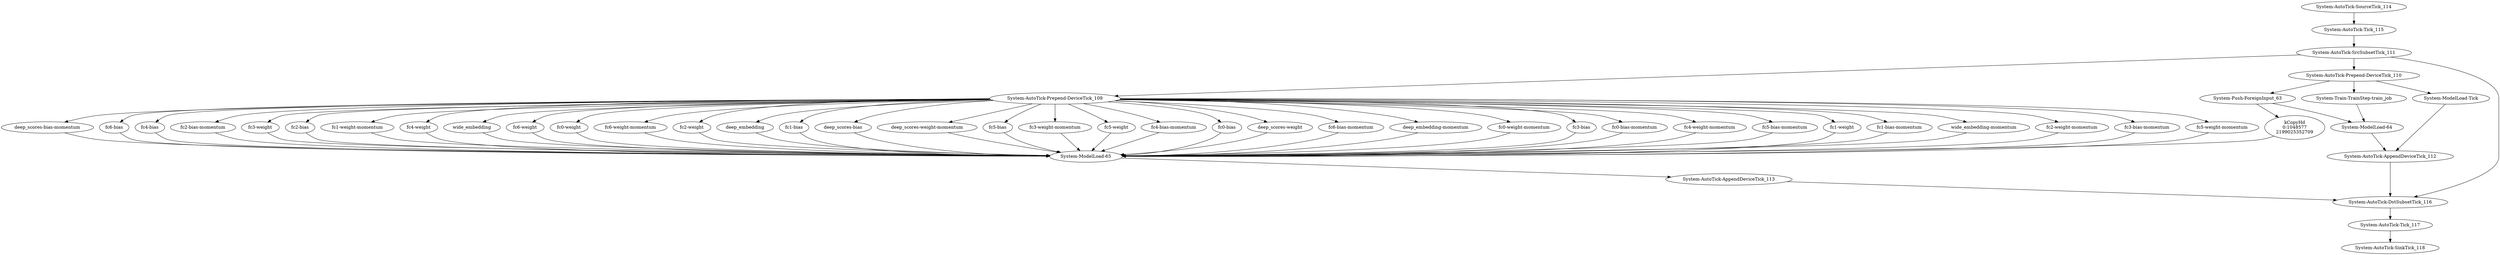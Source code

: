 digraph {
"7377" [label="System-Push-ForeignInput_63"]
"7378" [label="System-ModelLoad-Tick"]
"7379" [label="deep_scores-bias-momentum"]
"7380" [label="fc6-bias"]
"7381" [label="fc4-bias"]
"7382" [label="fc2-bias-momentum"]
"7383" [label="fc3-weight"]
"7384" [label="fc2-bias"]
"7385" [label="fc1-weight-momentum"]
"7386" [label="fc4-weight"]
"7387" [label="wide_embedding"]
"7388" [label="fc6-weight"]
"7389" [label="fc0-weight"]
"7390" [label="fc6-weight-momentum"]
"7391" [label="fc2-weight"]
"7392" [label="deep_embedding"]
"7393" [label="fc1-bias"]
"7394" [label="deep_scores-bias"]
"7395" [label="System-Train-TrainStep-train_job"]
"7396" [label="deep_scores-weight-momentum"]
"7397" [label="fc5-bias"]
"7398" [label="fc3-weight-momentum"]
"7399" [label="fc5-weight"]
"7400" [label="fc4-bias-momentum"]
"7401" [label="fc0-bias"]
"7402" [label="deep_scores-weight"]
"7403" [label="fc6-bias-momentum"]
"7404" [label="deep_embedding-momentum"]
"7405" [label="fc0-weight-momentum"]
"7406" [label="fc3-bias"]
"7407" [label="fc0-bias-momentum"]
"7408" [label="fc4-weight-momentum"]
"7409" [label="fc5-bias-momentum"]
"7410" [label="fc1-weight"]
"7411" [label="fc1-bias-momentum"]
"7412" [label="wide_embedding-momentum"]
"7413" [label="fc2-weight-momentum"]
"7414" [label="fc3-bias-momentum"]
"7415" [label="fc5-weight-momentum"]
"7416" [label="System-ModelLoad-64"]
"7417" [label="System-ModelLoad-65"]
"7418" [label="System-AutoTick-Prepend-DeviceTick_109"]
"7419" [label="System-AutoTick-Prepend-DeviceTick_110"]
"7420" [label="System-AutoTick-SrcSubsetTick_111"]
"7421" [label="System-AutoTick-AppendDeviceTick_112"]
"7422" [label="System-AutoTick-AppendDeviceTick_113"]
"7423" [label="System-AutoTick-SourceTick_114"]
"7424" [label="System-AutoTick-Tick_115"]
"7425" [label="System-AutoTick-DstSubsetTick_116"]
"7426" [label="System-AutoTick-Tick_117"]
"7427" [label="System-AutoTick-SinkTick_118"]
"7522" [label="kCopyHd\n0:1048577\n2199025352709"]
"7419" -> "7377"[label=""];
"7419" -> "7378"[label=""];
"7418" -> "7379"[label=""];
"7418" -> "7380"[label=""];
"7418" -> "7381"[label=""];
"7418" -> "7382"[label=""];
"7418" -> "7383"[label=""];
"7418" -> "7384"[label=""];
"7418" -> "7385"[label=""];
"7418" -> "7386"[label=""];
"7418" -> "7387"[label=""];
"7418" -> "7388"[label=""];
"7418" -> "7389"[label=""];
"7418" -> "7390"[label=""];
"7418" -> "7391"[label=""];
"7418" -> "7392"[label=""];
"7418" -> "7393"[label=""];
"7418" -> "7394"[label=""];
"7419" -> "7395"[label=""];
"7418" -> "7396"[label=""];
"7418" -> "7397"[label=""];
"7418" -> "7398"[label=""];
"7418" -> "7399"[label=""];
"7418" -> "7400"[label=""];
"7418" -> "7401"[label=""];
"7418" -> "7402"[label=""];
"7418" -> "7403"[label=""];
"7418" -> "7404"[label=""];
"7418" -> "7405"[label=""];
"7418" -> "7406"[label=""];
"7418" -> "7407"[label=""];
"7418" -> "7408"[label=""];
"7418" -> "7409"[label=""];
"7418" -> "7410"[label=""];
"7418" -> "7411"[label=""];
"7418" -> "7412"[label=""];
"7418" -> "7413"[label=""];
"7418" -> "7414"[label=""];
"7418" -> "7415"[label=""];
"7395" -> "7416"[label=""];
"7377" -> "7416"[label=""];
"7415" -> "7417"[label=""];
"7393" -> "7417"[label=""];
"7392" -> "7417"[label=""];
"7394" -> "7417"[label=""];
"7396" -> "7417"[label=""];
"7391" -> "7417"[label=""];
"7377" -> "7522"[label=""];
"7522" -> "7417"[label=""];
"7390" -> "7417"[label=""];
"7389" -> "7417"[label=""];
"7388" -> "7417"[label=""];
"7385" -> "7417"[label=""];
"7384" -> "7417"[label=""];
"7387" -> "7417"[label=""];
"7386" -> "7417"[label=""];
"7382" -> "7417"[label=""];
"7379" -> "7417"[label=""];
"7380" -> "7417"[label=""];
"7381" -> "7417"[label=""];
"7383" -> "7417"[label=""];
"7397" -> "7417"[label=""];
"7398" -> "7417"[label=""];
"7399" -> "7417"[label=""];
"7400" -> "7417"[label=""];
"7401" -> "7417"[label=""];
"7402" -> "7417"[label=""];
"7403" -> "7417"[label=""];
"7404" -> "7417"[label=""];
"7405" -> "7417"[label=""];
"7406" -> "7417"[label=""];
"7407" -> "7417"[label=""];
"7408" -> "7417"[label=""];
"7409" -> "7417"[label=""];
"7410" -> "7417"[label=""];
"7411" -> "7417"[label=""];
"7412" -> "7417"[label=""];
"7413" -> "7417"[label=""];
"7414" -> "7417"[label=""];
"7420" -> "7418"[label=""];
"7420" -> "7419"[label=""];
"7424" -> "7420"[label=""];
"7423" -> "7424"[label=""];
"7421" -> "7425"[label=""];
"7420" -> "7425"[label=""];
"7422" -> "7425"[label=""];
"7425" -> "7426"[label=""];
"7426" -> "7427"[label=""];
"7378" -> "7421"[label=""];
"7416" -> "7421"[label=""];
"7417" -> "7422"[label=""];
}
